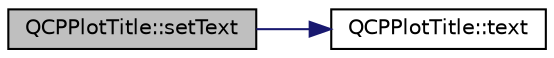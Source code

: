 digraph "QCPPlotTitle::setText"
{
  edge [fontname="Helvetica",fontsize="10",labelfontname="Helvetica",labelfontsize="10"];
  node [fontname="Helvetica",fontsize="10",shape=record];
  rankdir="LR";
  Node1 [label="QCPPlotTitle::setText",height=0.2,width=0.4,color="black", fillcolor="grey75", style="filled", fontcolor="black"];
  Node1 -> Node2 [color="midnightblue",fontsize="10",style="solid",fontname="Helvetica"];
  Node2 [label="QCPPlotTitle::text",height=0.2,width=0.4,color="black", fillcolor="white", style="filled",URL="$class_q_c_p_plot_title.html#aeaa6f2384a611e8a610262b976b3cee5"];
}
